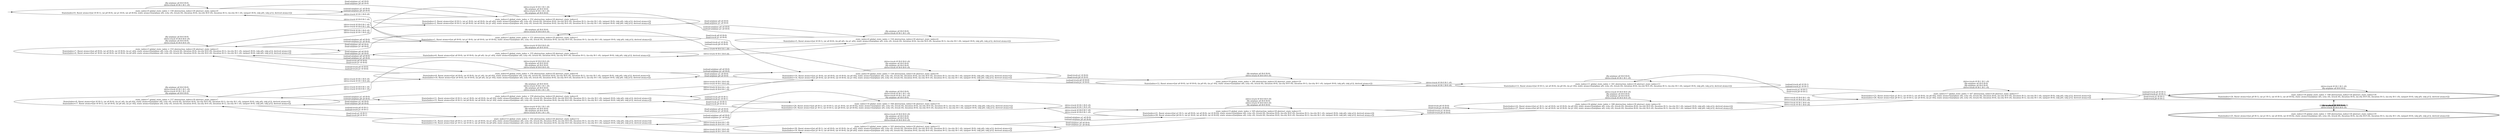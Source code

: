 digraph {
rankdir="LR"
s0[label="state_index=0 global_state_index = 150 abstraction_index=18 abstract_state_index=0
State(index=0, fluent atoms=[(at t0 l0-1), (at p0 l0-0), (at p1 l0-0), (at a0 l0-0)], static atoms=[(airplane a0), (city c0), (truck t0), (location l0-0), (in-city l0-0 c0), (location l0-1), (in-city l0-1 c0), (airport l0-0), (obj p0), (obj p1)], derived atoms=[])
"]
s1[label="state_index=1 global_state_index = 151 abstraction_index=18 abstract_state_index=1
State(index=1, fluent atoms=[(at p0 l0-0), (at p1 l0-0), (at a0 l0-0), (at t0 l0-0)], static atoms=[(airplane a0), (city c0), (truck t0), (location l0-0), (in-city l0-0 c0), (location l0-1), (in-city l0-1 c0), (airport l0-0), (obj p0), (obj p1)], derived atoms=[])
"]
s2[label="state_index=2 global_state_index = 152 abstraction_index=18 abstract_state_index=2
State(index=3, fluent atoms=[(at t0 l0-1), (at p1 l0-0), (at a0 l0-0), (in p0 a0)], static atoms=[(airplane a0), (city c0), (truck t0), (location l0-0), (in-city l0-0 c0), (location l0-1), (in-city l0-1 c0), (airport l0-0), (obj p0), (obj p1)], derived atoms=[])
State(index=2, fluent atoms=[(at t0 l0-1), (at p0 l0-0), (at a0 l0-0), (in p1 a0)], static atoms=[(airplane a0), (city c0), (truck t0), (location l0-0), (in-city l0-0 c0), (location l0-1), (in-city l0-1 c0), (airport l0-0), (obj p0), (obj p1)], derived atoms=[])
"]
s3[label="state_index=3 global_state_index = 153 abstraction_index=18 abstract_state_index=3
State(index=7, fluent atoms=[(at p0 l0-0), (at a0 l0-0), (at t0 l0-0), (in p1 a0)], static atoms=[(airplane a0), (city c0), (truck t0), (location l0-0), (in-city l0-0 c0), (location l0-1), (in-city l0-1 c0), (airport l0-0), (obj p0), (obj p1)], derived atoms=[])
State(index=4, fluent atoms=[(at p1 l0-0), (at a0 l0-0), (at t0 l0-0), (in p0 a0)], static atoms=[(airplane a0), (city c0), (truck t0), (location l0-0), (in-city l0-0 c0), (location l0-1), (in-city l0-1 c0), (airport l0-0), (obj p0), (obj p1)], derived atoms=[])
"]
s4[label="state_index=4 global_state_index = 154 abstraction_index=18 abstract_state_index=4
State(index=5, fluent atoms=[(at t0 l0-1), (at a0 l0-0), (in p0 a0), (in p1 a0)], static atoms=[(airplane a0), (city c0), (truck t0), (location l0-0), (in-city l0-0 c0), (location l0-1), (in-city l0-1 c0), (airport l0-0), (obj p0), (obj p1)], derived atoms=[])
"]
s5[label="state_index=5 global_state_index = 155 abstraction_index=18 abstract_state_index=5
State(index=6, fluent atoms=[(at a0 l0-0), (at t0 l0-0), (in p0 a0), (in p1 a0)], static atoms=[(airplane a0), (city c0), (truck t0), (location l0-0), (in-city l0-0 c0), (location l0-1), (in-city l0-1 c0), (airport l0-0), (obj p0), (obj p1)], derived atoms=[])
"]
s6[label="state_index=6 global_state_index = 156 abstraction_index=18 abstract_state_index=6
State(index=8, fluent atoms=[(at a0 l0-0), (at t0 l0-0), (in p1 a0), (in p0 t0)], static atoms=[(airplane a0), (city c0), (truck t0), (location l0-0), (in-city l0-0 c0), (location l0-1), (in-city l0-1 c0), (airport l0-0), (obj p0), (obj p1)], derived atoms=[])
State(index=16, fluent atoms=[(at a0 l0-0), (at t0 l0-0), (in p0 a0), (in p1 t0)], static atoms=[(airplane a0), (city c0), (truck t0), (location l0-0), (in-city l0-0 c0), (location l0-1), (in-city l0-1 c0), (airport l0-0), (obj p0), (obj p1)], derived atoms=[])
"]
s7[label="state_index=7 global_state_index = 157 abstraction_index=18 abstract_state_index=7
State(index=9, fluent atoms=[(at t0 l0-1), (at a0 l0-0), (in p1 a0), (in p0 t0)], static atoms=[(airplane a0), (city c0), (truck t0), (location l0-0), (in-city l0-0 c0), (location l0-1), (in-city l0-1 c0), (airport l0-0), (obj p0), (obj p1)], derived atoms=[])
State(index=17, fluent atoms=[(at t0 l0-1), (at a0 l0-0), (in p0 a0), (in p1 t0)], static atoms=[(airplane a0), (city c0), (truck t0), (location l0-0), (in-city l0-0 c0), (location l0-1), (in-city l0-1 c0), (airport l0-0), (obj p0), (obj p1)], derived atoms=[])
"]
s8[label="state_index=8 global_state_index = 158 abstraction_index=18 abstract_state_index=8
State(index=10, fluent atoms=[(at p1 l0-0), (at a0 l0-0), (at t0 l0-0), (in p0 t0)], static atoms=[(airplane a0), (city c0), (truck t0), (location l0-0), (in-city l0-0 c0), (location l0-1), (in-city l0-1 c0), (airport l0-0), (obj p0), (obj p1)], derived atoms=[])
State(index=14, fluent atoms=[(at p0 l0-0), (at a0 l0-0), (at t0 l0-0), (in p1 t0)], static atoms=[(airplane a0), (city c0), (truck t0), (location l0-0), (in-city l0-0 c0), (location l0-1), (in-city l0-1 c0), (airport l0-0), (obj p0), (obj p1)], derived atoms=[])
"]
s9[label="state_index=9 global_state_index = 159 abstraction_index=18 abstract_state_index=9
State(index=11, fluent atoms=[(at t0 l0-1), (at p1 l0-0), (at a0 l0-0), (in p0 t0)], static atoms=[(airplane a0), (city c0), (truck t0), (location l0-0), (in-city l0-0 c0), (location l0-1), (in-city l0-1 c0), (airport l0-0), (obj p0), (obj p1)], derived atoms=[])
State(index=15, fluent atoms=[(at t0 l0-1), (at p0 l0-0), (at a0 l0-0), (in p1 t0)], static atoms=[(airplane a0), (city c0), (truck t0), (location l0-0), (in-city l0-0 c0), (location l0-1), (in-city l0-1 c0), (airport l0-0), (obj p0), (obj p1)], derived atoms=[])
"]
s10[label="state_index=10 global_state_index = 160 abstraction_index=18 abstract_state_index=10
State(index=12, fluent atoms=[(at a0 l0-0), (at t0 l0-0), (in p0 t0), (in p1 t0)], static atoms=[(airplane a0), (city c0), (truck t0), (location l0-0), (in-city l0-0 c0), (location l0-1), (in-city l0-1 c0), (airport l0-0), (obj p0), (obj p1)], derived atoms=[])
"]
s11[label="state_index=11 global_state_index = 161 abstraction_index=18 abstract_state_index=11
State(index=13, fluent atoms=[(at t0 l0-1), (at a0 l0-0), (in p0 t0), (in p1 t0)], static atoms=[(airplane a0), (city c0), (truck t0), (location l0-0), (in-city l0-0 c0), (location l0-1), (in-city l0-1 c0), (airport l0-0), (obj p0), (obj p1)], derived atoms=[])
"]
s12[label="state_index=12 global_state_index = 162 abstraction_index=18 abstract_state_index=12
State(index=31, fluent atoms=[(at p0 l0-1), (at t0 l0-1), (at a0 l0-0), (in p1 a0)], static atoms=[(airplane a0), (city c0), (truck t0), (location l0-0), (in-city l0-0 c0), (location l0-1), (in-city l0-1 c0), (airport l0-0), (obj p0), (obj p1)], derived atoms=[])
State(index=18, fluent atoms=[(at p1 l0-1), (at t0 l0-1), (at a0 l0-0), (in p0 a0)], static atoms=[(airplane a0), (city c0), (truck t0), (location l0-0), (in-city l0-0 c0), (location l0-1), (in-city l0-1 c0), (airport l0-0), (obj p0), (obj p1)], derived atoms=[])
"]
s13[label="state_index=13 global_state_index = 163 abstraction_index=18 abstract_state_index=13
State(index=30, fluent atoms=[(at p0 l0-1), (at a0 l0-0), (at t0 l0-0), (in p1 a0)], static atoms=[(airplane a0), (city c0), (truck t0), (location l0-0), (in-city l0-0 c0), (location l0-1), (in-city l0-1 c0), (airport l0-0), (obj p0), (obj p1)], derived atoms=[])
State(index=19, fluent atoms=[(at p1 l0-1), (at a0 l0-0), (at t0 l0-0), (in p0 a0)], static atoms=[(airplane a0), (city c0), (truck t0), (location l0-0), (in-city l0-0 c0), (location l0-1), (in-city l0-1 c0), (airport l0-0), (obj p0), (obj p1)], derived atoms=[])
"]
s14[label="state_index=14 global_state_index = 164 abstraction_index=18 abstract_state_index=14
State(index=29, fluent atoms=[(at p0 l0-1), (at t0 l0-1), (at p1 l0-0), (at a0 l0-0)], static atoms=[(airplane a0), (city c0), (truck t0), (location l0-0), (in-city l0-0 c0), (location l0-1), (in-city l0-1 c0), (airport l0-0), (obj p0), (obj p1)], derived atoms=[])
State(index=20, fluent atoms=[(at p1 l0-1), (at t0 l0-1), (at p0 l0-0), (at a0 l0-0)], static atoms=[(airplane a0), (city c0), (truck t0), (location l0-0), (in-city l0-0 c0), (location l0-1), (in-city l0-1 c0), (airport l0-0), (obj p0), (obj p1)], derived atoms=[])
"]
s15[label="state_index=15 global_state_index = 165 abstraction_index=18 abstract_state_index=15
State(index=21, fluent atoms=[(at p1 l0-1), (at p0 l0-0), (at a0 l0-0), (at t0 l0-0)], static atoms=[(airplane a0), (city c0), (truck t0), (location l0-0), (in-city l0-0 c0), (location l0-1), (in-city l0-1 c0), (airport l0-0), (obj p0), (obj p1)], derived atoms=[])
State(index=28, fluent atoms=[(at p0 l0-1), (at p1 l0-0), (at a0 l0-0), (at t0 l0-0)], static atoms=[(airplane a0), (city c0), (truck t0), (location l0-0), (in-city l0-0 c0), (location l0-1), (in-city l0-1 c0), (airport l0-0), (obj p0), (obj p1)], derived atoms=[])
"]
s16[label="state_index=16 global_state_index = 166 abstraction_index=18 abstract_state_index=16
State(index=22, fluent atoms=[(at p1 l0-1), (at a0 l0-0), (at t0 l0-0), (in p0 t0)], static atoms=[(airplane a0), (city c0), (truck t0), (location l0-0), (in-city l0-0 c0), (location l0-1), (in-city l0-1 c0), (airport l0-0), (obj p0), (obj p1)], derived atoms=[])
State(index=27, fluent atoms=[(at p0 l0-1), (at a0 l0-0), (at t0 l0-0), (in p1 t0)], static atoms=[(airplane a0), (city c0), (truck t0), (location l0-0), (in-city l0-0 c0), (location l0-1), (in-city l0-1 c0), (airport l0-0), (obj p0), (obj p1)], derived atoms=[])
"]
s17[label="state_index=17 global_state_index = 167 abstraction_index=18 abstract_state_index=17
State(index=23, fluent atoms=[(at p1 l0-1), (at t0 l0-1), (at a0 l0-0), (in p0 t0)], static atoms=[(airplane a0), (city c0), (truck t0), (location l0-0), (in-city l0-0 c0), (location l0-1), (in-city l0-1 c0), (airport l0-0), (obj p0), (obj p1)], derived atoms=[])
State(index=26, fluent atoms=[(at p0 l0-1), (at t0 l0-1), (at a0 l0-0), (in p1 t0)], static atoms=[(airplane a0), (city c0), (truck t0), (location l0-0), (in-city l0-0 c0), (location l0-1), (in-city l0-1 c0), (airport l0-0), (obj p0), (obj p1)], derived atoms=[])
"]
s18[peripheries=2,label="state_index=18 global_state_index = 168 abstraction_index=18 abstract_state_index=18
State(index=24, fluent atoms=[(at p0 l0-1), (at p1 l0-1), (at t0 l0-1), (at a0 l0-0)], static atoms=[(airplane a0), (city c0), (truck t0), (location l0-0), (in-city l0-0 c0), (location l0-1), (in-city l0-1 c0), (airport l0-0), (obj p0), (obj p1)], derived atoms=[])
"]
s19[peripheries=2,label="state_index=19 global_state_index = 169 abstraction_index=18 abstract_state_index=19
State(index=25, fluent atoms=[(at p0 l0-1), (at p1 l0-1), (at a0 l0-0), (at t0 l0-0)], static atoms=[(airplane a0), (city c0), (truck t0), (location l0-0), (in-city l0-0 c0), (location l0-1), (in-city l0-1 c0), (airport l0-0), (obj p0), (obj p1)], derived atoms=[])
"]
Dangling [ label = "", style = invis ]
{ rank = same; Dangling }
Dangling -> s0
{ rank = same; s4}
{ rank = same; s2,s5}
{ rank = same; s0,s3,s7}
{ rank = same; s1,s6,s9,s12}
{ rank = same; s8,s13,s14}
{ rank = same; s10,s15}
{ rank = same; s11,s16}
{ rank = same; s17}
{ rank = same; s18,s19}
s0->s0 [label="(fly-airplane a0 l0-0 l0-0)
(drive-truck t0 l0-1 l0-1 c0)
"]
s0->s1 [label="(drive-truck t0 l0-1 l0-0 c0)
"]
s0->s2 [label="(load-airplane p1 a0 l0-0)
(load-airplane p0 a0 l0-0)
"]
s1->s0 [label="(drive-truck t0 l0-0 l0-1 c0)
"]
s1->s1 [label="(fly-airplane a0 l0-0 l0-0)
(drive-truck t0 l0-0 l0-0 c0)
"]
s1->s3 [label="(load-airplane p0 a0 l0-0)
(load-airplane p1 a0 l0-0)
"]
s1->s8 [label="(load-truck p0 t0 l0-0)
(load-truck p1 t0 l0-0)
"]
s2->s0 [label="(unload-airplane p1 a0 l0-0)
(unload-airplane p0 a0 l0-0)
"]
s2->s2 [label="(drive-truck t0 l0-1 l0-1 c0)
(fly-airplane a0 l0-0 l0-0)
(drive-truck t0 l0-1 l0-1 c0)
(fly-airplane a0 l0-0 l0-0)
"]
s2->s3 [label="(drive-truck t0 l0-1 l0-0 c0)
(drive-truck t0 l0-1 l0-0 c0)
"]
s2->s4 [label="(load-airplane p0 a0 l0-0)
(load-airplane p1 a0 l0-0)
"]
s3->s1 [label="(unload-airplane p0 a0 l0-0)
(unload-airplane p1 a0 l0-0)
"]
s3->s2 [label="(drive-truck t0 l0-0 l0-1 c0)
(drive-truck t0 l0-0 l0-1 c0)
"]
s3->s3 [label="(fly-airplane a0 l0-0 l0-0)
(drive-truck t0 l0-0 l0-0 c0)
(fly-airplane a0 l0-0 l0-0)
(drive-truck t0 l0-0 l0-0 c0)
"]
s3->s5 [label="(load-airplane p0 a0 l0-0)
(load-airplane p1 a0 l0-0)
"]
s3->s6 [label="(load-truck p0 t0 l0-0)
(load-truck p1 t0 l0-0)
"]
s4->s2 [label="(unload-airplane p0 a0 l0-0)
(unload-airplane p1 a0 l0-0)
"]
s4->s4 [label="(fly-airplane a0 l0-0 l0-0)
(drive-truck t0 l0-1 l0-1 c0)
"]
s4->s5 [label="(drive-truck t0 l0-1 l0-0 c0)
"]
s5->s3 [label="(unload-airplane p0 a0 l0-0)
(unload-airplane p1 a0 l0-0)
"]
s5->s4 [label="(drive-truck t0 l0-0 l0-1 c0)
"]
s5->s5 [label="(drive-truck t0 l0-0 l0-0 c0)
(fly-airplane a0 l0-0 l0-0)
"]
s6->s3 [label="(unload-truck p0 t0 l0-0)
(unload-truck p1 t0 l0-0)
"]
s6->s6 [label="(drive-truck t0 l0-0 l0-0 c0)
(fly-airplane a0 l0-0 l0-0)
(fly-airplane a0 l0-0 l0-0)
(drive-truck t0 l0-0 l0-0 c0)
"]
s6->s7 [label="(drive-truck t0 l0-0 l0-1 c0)
(drive-truck t0 l0-0 l0-1 c0)
"]
s6->s8 [label="(unload-airplane p0 a0 l0-0)
(unload-airplane p1 a0 l0-0)
"]
s7->s6 [label="(drive-truck t0 l0-1 l0-0 c0)
(drive-truck t0 l0-1 l0-0 c0)
"]
s7->s7 [label="(fly-airplane a0 l0-0 l0-0)
(drive-truck t0 l0-1 l0-1 c0)
(drive-truck t0 l0-1 l0-1 c0)
(fly-airplane a0 l0-0 l0-0)
"]
s7->s9 [label="(unload-airplane p1 a0 l0-0)
(unload-airplane p0 a0 l0-0)
"]
s7->s12 [label="(unload-truck p0 t0 l0-1)
(unload-truck p1 t0 l0-1)
"]
s8->s1 [label="(unload-truck p1 t0 l0-0)
(unload-truck p0 t0 l0-0)
"]
s8->s6 [label="(load-airplane p1 a0 l0-0)
(load-airplane p0 a0 l0-0)
"]
s8->s8 [label="(drive-truck t0 l0-0 l0-0 c0)
(fly-airplane a0 l0-0 l0-0)
(fly-airplane a0 l0-0 l0-0)
(drive-truck t0 l0-0 l0-0 c0)
"]
s8->s9 [label="(drive-truck t0 l0-0 l0-1 c0)
(drive-truck t0 l0-0 l0-1 c0)
"]
s8->s10 [label="(load-truck p1 t0 l0-0)
(load-truck p0 t0 l0-0)
"]
s9->s7 [label="(load-airplane p1 a0 l0-0)
(load-airplane p0 a0 l0-0)
"]
s9->s8 [label="(drive-truck t0 l0-1 l0-0 c0)
(drive-truck t0 l0-1 l0-0 c0)
"]
s9->s9 [label="(fly-airplane a0 l0-0 l0-0)
(drive-truck t0 l0-1 l0-1 c0)
(fly-airplane a0 l0-0 l0-0)
(drive-truck t0 l0-1 l0-1 c0)
"]
s9->s14 [label="(unload-truck p0 t0 l0-1)
(unload-truck p1 t0 l0-1)
"]
s10->s8 [label="(unload-truck p0 t0 l0-0)
(unload-truck p1 t0 l0-0)
"]
s10->s10 [label="(fly-airplane a0 l0-0 l0-0)
(drive-truck t0 l0-0 l0-0 c0)
"]
s10->s11 [label="(drive-truck t0 l0-0 l0-1 c0)
"]
s11->s10 [label="(drive-truck t0 l0-1 l0-0 c0)
"]
s11->s11 [label="(fly-airplane a0 l0-0 l0-0)
(drive-truck t0 l0-1 l0-1 c0)
"]
s11->s17 [label="(unload-truck p0 t0 l0-1)
(unload-truck p1 t0 l0-1)
"]
s12->s7 [label="(load-truck p1 t0 l0-1)
(load-truck p0 t0 l0-1)
"]
s12->s12 [label="(drive-truck t0 l0-1 l0-1 c0)
(fly-airplane a0 l0-0 l0-0)
(fly-airplane a0 l0-0 l0-0)
(drive-truck t0 l0-1 l0-1 c0)
"]
s12->s13 [label="(drive-truck t0 l0-1 l0-0 c0)
(drive-truck t0 l0-1 l0-0 c0)
"]
s12->s14 [label="(unload-airplane p0 a0 l0-0)
(unload-airplane p1 a0 l0-0)
"]
s13->s12 [label="(drive-truck t0 l0-0 l0-1 c0)
(drive-truck t0 l0-0 l0-1 c0)
"]
s13->s13 [label="(drive-truck t0 l0-0 l0-0 c0)
(fly-airplane a0 l0-0 l0-0)
(fly-airplane a0 l0-0 l0-0)
(drive-truck t0 l0-0 l0-0 c0)
"]
s13->s15 [label="(unload-airplane p1 a0 l0-0)
(unload-airplane p0 a0 l0-0)
"]
s14->s9 [label="(load-truck p1 t0 l0-1)
(load-truck p0 t0 l0-1)
"]
s14->s12 [label="(load-airplane p0 a0 l0-0)
(load-airplane p1 a0 l0-0)
"]
s14->s14 [label="(fly-airplane a0 l0-0 l0-0)
(drive-truck t0 l0-1 l0-1 c0)
(drive-truck t0 l0-1 l0-1 c0)
(fly-airplane a0 l0-0 l0-0)
"]
s14->s15 [label="(drive-truck t0 l0-1 l0-0 c0)
(drive-truck t0 l0-1 l0-0 c0)
"]
s15->s13 [label="(load-airplane p0 a0 l0-0)
(load-airplane p1 a0 l0-0)
"]
s15->s14 [label="(drive-truck t0 l0-0 l0-1 c0)
(drive-truck t0 l0-0 l0-1 c0)
"]
s15->s15 [label="(drive-truck t0 l0-0 l0-0 c0)
(fly-airplane a0 l0-0 l0-0)
(drive-truck t0 l0-0 l0-0 c0)
(fly-airplane a0 l0-0 l0-0)
"]
s15->s16 [label="(load-truck p0 t0 l0-0)
(load-truck p1 t0 l0-0)
"]
s16->s15 [label="(unload-truck p1 t0 l0-0)
(unload-truck p0 t0 l0-0)
"]
s16->s16 [label="(drive-truck t0 l0-0 l0-0 c0)
(fly-airplane a0 l0-0 l0-0)
(fly-airplane a0 l0-0 l0-0)
(drive-truck t0 l0-0 l0-0 c0)
"]
s16->s17 [label="(drive-truck t0 l0-0 l0-1 c0)
(drive-truck t0 l0-0 l0-1 c0)
"]
s17->s11 [label="(load-truck p1 t0 l0-1)
(load-truck p0 t0 l0-1)
"]
s17->s16 [label="(drive-truck t0 l0-1 l0-0 c0)
(drive-truck t0 l0-1 l0-0 c0)
"]
s17->s17 [label="(drive-truck t0 l0-1 l0-1 c0)
(fly-airplane a0 l0-0 l0-0)
(fly-airplane a0 l0-0 l0-0)
(drive-truck t0 l0-1 l0-1 c0)
"]
s17->s18 [label="(unload-truck p0 t0 l0-1)
(unload-truck p1 t0 l0-1)
"]
s18->s17 [label="(load-truck p1 t0 l0-1)
(load-truck p0 t0 l0-1)
"]
s18->s18 [label="(drive-truck t0 l0-1 l0-1 c0)
(fly-airplane a0 l0-0 l0-0)
"]
s18->s19 [label="(drive-truck t0 l0-1 l0-0 c0)
"]
s19->s18 [label="(drive-truck t0 l0-0 l0-1 c0)
"]
s19->s19 [label="(fly-airplane a0 l0-0 l0-0)
(drive-truck t0 l0-0 l0-0 c0)
"]
}
